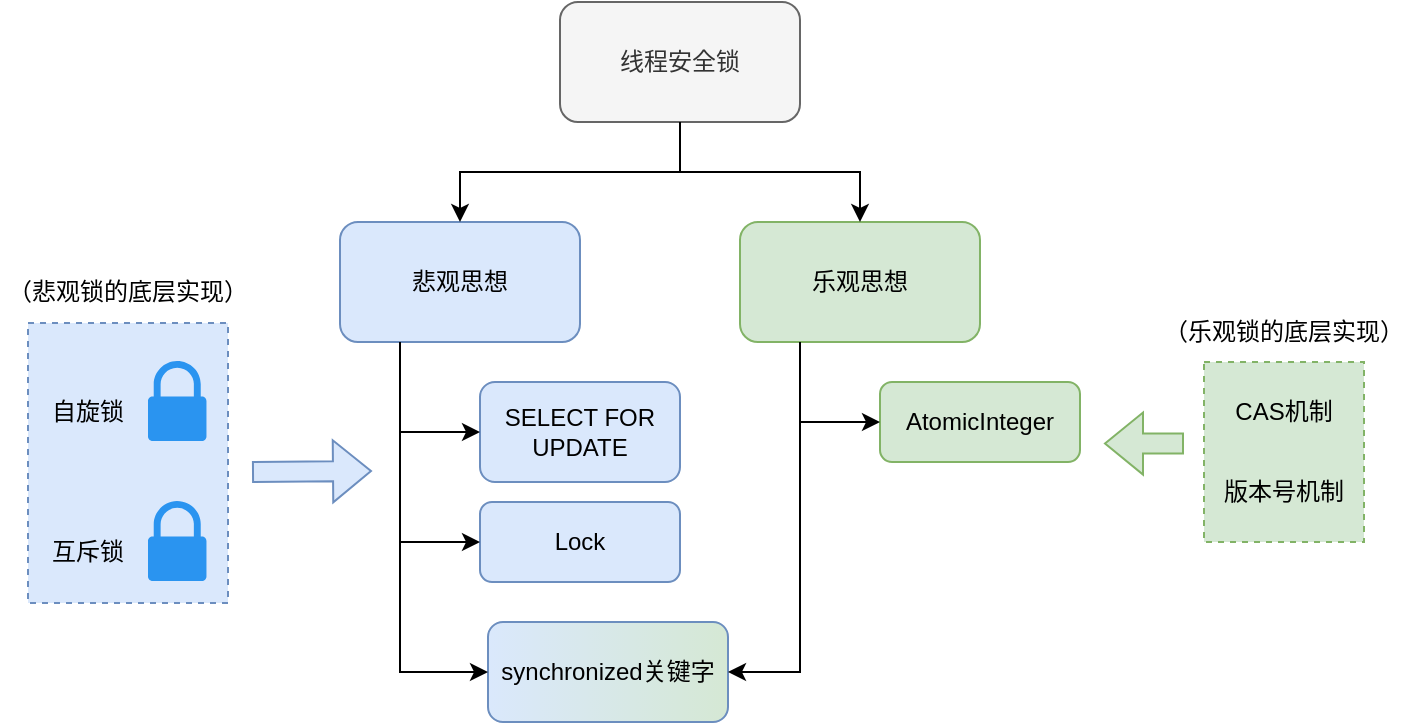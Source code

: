<mxfile version="20.8.16" type="device"><diagram name="Page-1" id="18rjnj--eb_rlc4CCXr6"><mxGraphModel dx="890" dy="434" grid="1" gridSize="10" guides="1" tooltips="1" connect="1" arrows="1" fold="1" page="1" pageScale="1" pageWidth="827" pageHeight="1169" math="0" shadow="0"><root><mxCell id="0"/><mxCell id="1" parent="0"/><mxCell id="BcF-4Gp1_K769GnYekKw-24" value="" style="rounded=0;whiteSpace=wrap;html=1;shadow=0;glass=0;sketch=0;gradientDirection=east;dashed=1;fillColor=#dae8fc;strokeColor=#6c8ebf;" vertex="1" parent="1"><mxGeometry x="64" y="230.5" width="100" height="140" as="geometry"/></mxCell><mxCell id="BcF-4Gp1_K769GnYekKw-1" value="悲观思想" style="rounded=1;whiteSpace=wrap;html=1;fillColor=#dae8fc;strokeColor=#6c8ebf;" vertex="1" parent="1"><mxGeometry x="220" y="180" width="120" height="60" as="geometry"/></mxCell><mxCell id="BcF-4Gp1_K769GnYekKw-2" value="乐观思想" style="rounded=1;whiteSpace=wrap;html=1;fillColor=#d5e8d4;strokeColor=#82b366;" vertex="1" parent="1"><mxGeometry x="420" y="180" width="120" height="60" as="geometry"/></mxCell><mxCell id="BcF-4Gp1_K769GnYekKw-3" value="线程安全锁" style="rounded=1;whiteSpace=wrap;html=1;fillColor=#f5f5f5;fontColor=#333333;strokeColor=#666666;" vertex="1" parent="1"><mxGeometry x="330" y="70" width="120" height="60" as="geometry"/></mxCell><mxCell id="BcF-4Gp1_K769GnYekKw-4" value="synchronized关键字" style="rounded=1;whiteSpace=wrap;html=1;fillColor=#dae8fc;strokeColor=#6c8ebf;gradientDirection=east;gradientColor=#D5E8D4;glass=0;shadow=0;" vertex="1" parent="1"><mxGeometry x="294" y="380" width="120" height="50" as="geometry"/></mxCell><mxCell id="BcF-4Gp1_K769GnYekKw-5" value="Lock" style="rounded=1;whiteSpace=wrap;html=1;fillColor=#dae8fc;strokeColor=#6c8ebf;" vertex="1" parent="1"><mxGeometry x="290" y="320" width="100" height="40" as="geometry"/></mxCell><mxCell id="BcF-4Gp1_K769GnYekKw-6" value="AtomicInteger" style="rounded=1;whiteSpace=wrap;html=1;fillColor=#d5e8d4;strokeColor=#82b366;" vertex="1" parent="1"><mxGeometry x="490" y="260" width="100" height="40" as="geometry"/></mxCell><mxCell id="BcF-4Gp1_K769GnYekKw-7" value="SELECT FOR UPDATE" style="rounded=1;whiteSpace=wrap;html=1;fillColor=#dae8fc;strokeColor=#6c8ebf;" vertex="1" parent="1"><mxGeometry x="290" y="260" width="100" height="50" as="geometry"/></mxCell><mxCell id="BcF-4Gp1_K769GnYekKw-10" value="" style="endArrow=classic;html=1;rounded=0;exitX=0.25;exitY=1;exitDx=0;exitDy=0;entryX=0;entryY=0.5;entryDx=0;entryDy=0;edgeStyle=orthogonalEdgeStyle;" edge="1" parent="1" source="BcF-4Gp1_K769GnYekKw-1" target="BcF-4Gp1_K769GnYekKw-7"><mxGeometry width="50" height="50" relative="1" as="geometry"><mxPoint x="310" y="300" as="sourcePoint"/><mxPoint x="360" y="250" as="targetPoint"/></mxGeometry></mxCell><mxCell id="BcF-4Gp1_K769GnYekKw-11" value="" style="endArrow=classic;html=1;rounded=0;exitX=0.25;exitY=1;exitDx=0;exitDy=0;entryX=0;entryY=0.5;entryDx=0;entryDy=0;edgeStyle=orthogonalEdgeStyle;" edge="1" parent="1" source="BcF-4Gp1_K769GnYekKw-1" target="BcF-4Gp1_K769GnYekKw-5"><mxGeometry width="50" height="50" relative="1" as="geometry"><mxPoint x="300" y="250" as="sourcePoint"/><mxPoint x="180" y="290" as="targetPoint"/></mxGeometry></mxCell><mxCell id="BcF-4Gp1_K769GnYekKw-12" value="" style="endArrow=classic;html=1;rounded=0;exitX=0.25;exitY=1;exitDx=0;exitDy=0;entryX=0;entryY=0.5;entryDx=0;entryDy=0;edgeStyle=orthogonalEdgeStyle;" edge="1" parent="1" source="BcF-4Gp1_K769GnYekKw-1" target="BcF-4Gp1_K769GnYekKw-4"><mxGeometry width="50" height="50" relative="1" as="geometry"><mxPoint x="300" y="250" as="sourcePoint"/><mxPoint x="300" y="290" as="targetPoint"/></mxGeometry></mxCell><mxCell id="BcF-4Gp1_K769GnYekKw-13" value="" style="endArrow=classic;html=1;rounded=0;exitX=0.25;exitY=1;exitDx=0;exitDy=0;entryX=0;entryY=0.5;entryDx=0;entryDy=0;edgeStyle=orthogonalEdgeStyle;" edge="1" parent="1" source="BcF-4Gp1_K769GnYekKw-2" target="BcF-4Gp1_K769GnYekKw-6"><mxGeometry width="50" height="50" relative="1" as="geometry"><mxPoint x="310" y="260" as="sourcePoint"/><mxPoint x="310" y="300" as="targetPoint"/></mxGeometry></mxCell><mxCell id="BcF-4Gp1_K769GnYekKw-14" value="" style="endArrow=classic;html=1;rounded=0;entryX=1;entryY=0.5;entryDx=0;entryDy=0;edgeStyle=orthogonalEdgeStyle;exitX=0.25;exitY=1;exitDx=0;exitDy=0;" edge="1" parent="1" source="BcF-4Gp1_K769GnYekKw-2" target="BcF-4Gp1_K769GnYekKw-4"><mxGeometry width="50" height="50" relative="1" as="geometry"><mxPoint x="470" y="270" as="sourcePoint"/><mxPoint x="320" y="310" as="targetPoint"/></mxGeometry></mxCell><mxCell id="BcF-4Gp1_K769GnYekKw-17" value="" style="endArrow=classic;html=1;rounded=0;exitX=0.5;exitY=1;exitDx=0;exitDy=0;edgeStyle=orthogonalEdgeStyle;entryX=0.5;entryY=0;entryDx=0;entryDy=0;" edge="1" parent="1" source="BcF-4Gp1_K769GnYekKw-3" target="BcF-4Gp1_K769GnYekKw-1"><mxGeometry width="50" height="50" relative="1" as="geometry"><mxPoint x="380" y="210" as="sourcePoint"/><mxPoint x="430" y="160" as="targetPoint"/></mxGeometry></mxCell><mxCell id="BcF-4Gp1_K769GnYekKw-18" value="" style="endArrow=classic;html=1;rounded=0;exitX=0.5;exitY=1;exitDx=0;exitDy=0;edgeStyle=orthogonalEdgeStyle;entryX=0.5;entryY=0;entryDx=0;entryDy=0;" edge="1" parent="1" source="BcF-4Gp1_K769GnYekKw-3" target="BcF-4Gp1_K769GnYekKw-2"><mxGeometry width="50" height="50" relative="1" as="geometry"><mxPoint x="410" y="140" as="sourcePoint"/><mxPoint x="300" y="190" as="targetPoint"/></mxGeometry></mxCell><mxCell id="BcF-4Gp1_K769GnYekKw-19" value="" style="sketch=0;pointerEvents=1;shadow=0;dashed=0;html=1;strokeColor=none;labelPosition=center;verticalLabelPosition=bottom;verticalAlign=top;outlineConnect=0;align=center;shape=mxgraph.office.security.lock_protected;fillColor=#2A94F0;glass=0;" vertex="1" parent="1"><mxGeometry x="124" y="249.5" width="29.23" height="40" as="geometry"/></mxCell><mxCell id="BcF-4Gp1_K769GnYekKw-21" value="" style="sketch=0;pointerEvents=1;shadow=0;dashed=0;html=1;strokeColor=none;labelPosition=center;verticalLabelPosition=bottom;verticalAlign=top;outlineConnect=0;align=center;shape=mxgraph.office.security.lock_protected;fillColor=#2A94F0;glass=0;" vertex="1" parent="1"><mxGeometry x="124" y="319.5" width="29.23" height="40" as="geometry"/></mxCell><mxCell id="BcF-4Gp1_K769GnYekKw-22" value="自旋锁" style="text;html=1;strokeColor=none;fillColor=none;align=center;verticalAlign=middle;whiteSpace=wrap;rounded=0;" vertex="1" parent="1"><mxGeometry x="64" y="259.5" width="60" height="30" as="geometry"/></mxCell><mxCell id="BcF-4Gp1_K769GnYekKw-23" value="互斥锁" style="text;html=1;strokeColor=none;fillColor=none;align=center;verticalAlign=middle;whiteSpace=wrap;rounded=0;" vertex="1" parent="1"><mxGeometry x="64.0" y="329.5" width="60" height="30" as="geometry"/></mxCell><mxCell id="BcF-4Gp1_K769GnYekKw-25" value="" style="shape=flexArrow;endArrow=classic;html=1;rounded=0;fillColor=#dae8fc;strokeColor=#6c8ebf;" edge="1" parent="1"><mxGeometry width="50" height="50" relative="1" as="geometry"><mxPoint x="176" y="305" as="sourcePoint"/><mxPoint x="236" y="304.5" as="targetPoint"/></mxGeometry></mxCell><mxCell id="BcF-4Gp1_K769GnYekKw-28" value="" style="rounded=0;whiteSpace=wrap;html=1;shadow=0;glass=0;sketch=0;gradientDirection=east;dashed=1;fillColor=#d5e8d4;strokeColor=#82b366;" vertex="1" parent="1"><mxGeometry x="652" y="250" width="80" height="90" as="geometry"/></mxCell><mxCell id="BcF-4Gp1_K769GnYekKw-34" value="CAS机制" style="text;html=1;strokeColor=none;fillColor=none;align=center;verticalAlign=middle;whiteSpace=wrap;rounded=0;" vertex="1" parent="1"><mxGeometry x="662" y="260" width="60" height="30" as="geometry"/></mxCell><mxCell id="BcF-4Gp1_K769GnYekKw-35" value="版本号机制" style="text;html=1;strokeColor=none;fillColor=none;align=center;verticalAlign=middle;whiteSpace=wrap;rounded=0;" vertex="1" parent="1"><mxGeometry x="652" y="300" width="80" height="30" as="geometry"/></mxCell><mxCell id="BcF-4Gp1_K769GnYekKw-36" value="" style="shape=flexArrow;endArrow=classic;html=1;rounded=0;fillColor=#d5e8d4;strokeColor=#82b366;" edge="1" parent="1"><mxGeometry width="50" height="50" relative="1" as="geometry"><mxPoint x="642" y="290.76" as="sourcePoint"/><mxPoint x="602" y="290.76" as="targetPoint"/></mxGeometry></mxCell><mxCell id="BcF-4Gp1_K769GnYekKw-40" value="（乐观锁的底层实现）" style="text;html=1;strokeColor=none;fillColor=none;align=center;verticalAlign=middle;whiteSpace=wrap;rounded=0;" vertex="1" parent="1"><mxGeometry x="628" y="220" width="128" height="30" as="geometry"/></mxCell><mxCell id="BcF-4Gp1_K769GnYekKw-41" value="（悲观锁的底层实现）" style="text;html=1;strokeColor=none;fillColor=none;align=center;verticalAlign=middle;whiteSpace=wrap;rounded=0;" vertex="1" parent="1"><mxGeometry x="50" y="199.5" width="128" height="30" as="geometry"/></mxCell></root></mxGraphModel></diagram></mxfile>